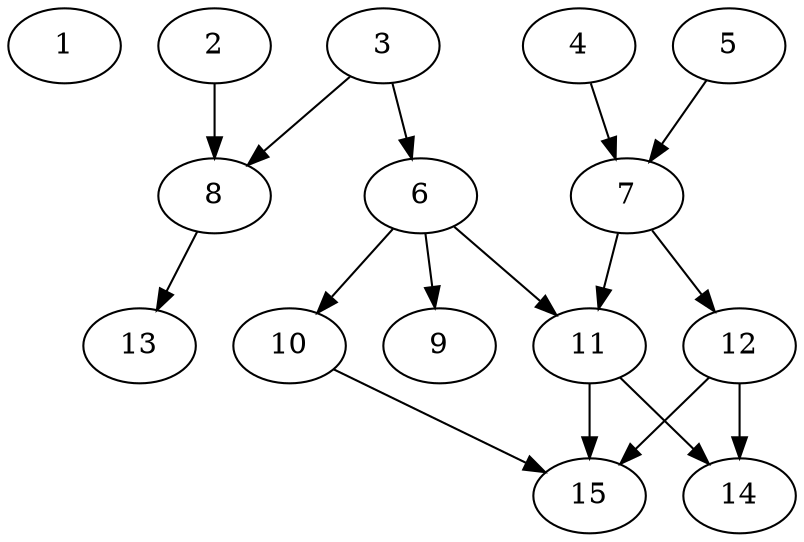 // DAG automatically generated by daggen at Thu Oct  3 13:59:25 2019
// ./daggen --dot -n 15 --ccr 0.3 --fat 0.7 --regular 0.5 --density 0.5 --mindata 5242880 --maxdata 52428800 
digraph G {
  1 [size="121456640", alpha="0.07", expect_size="36436992"] 
  2 [size="145346560", alpha="0.12", expect_size="43603968"] 
  2 -> 8 [size ="43603968"]
  3 [size="120971947", alpha="0.02", expect_size="36291584"] 
  3 -> 6 [size ="36291584"]
  3 -> 8 [size ="36291584"]
  4 [size="21408427", alpha="0.15", expect_size="6422528"] 
  4 -> 7 [size ="6422528"]
  5 [size="63061333", alpha="0.09", expect_size="18918400"] 
  5 -> 7 [size ="18918400"]
  6 [size="144063147", alpha="0.18", expect_size="43218944"] 
  6 -> 9 [size ="43218944"]
  6 -> 10 [size ="43218944"]
  6 -> 11 [size ="43218944"]
  7 [size="121668267", alpha="0.07", expect_size="36500480"] 
  7 -> 11 [size ="36500480"]
  7 -> 12 [size ="36500480"]
  8 [size="144462507", alpha="0.19", expect_size="43338752"] 
  8 -> 13 [size ="43338752"]
  9 [size="98529280", alpha="0.02", expect_size="29558784"] 
  10 [size="163061760", alpha="0.10", expect_size="48918528"] 
  10 -> 15 [size ="48918528"]
  11 [size="67126613", alpha="0.09", expect_size="20137984"] 
  11 -> 14 [size ="20137984"]
  11 -> 15 [size ="20137984"]
  12 [size="122825387", alpha="0.11", expect_size="36847616"] 
  12 -> 14 [size ="36847616"]
  12 -> 15 [size ="36847616"]
  13 [size="61310293", alpha="0.00", expect_size="18393088"] 
  14 [size="74489173", alpha="0.17", expect_size="22346752"] 
  15 [size="35150507", alpha="0.11", expect_size="10545152"] 
}
